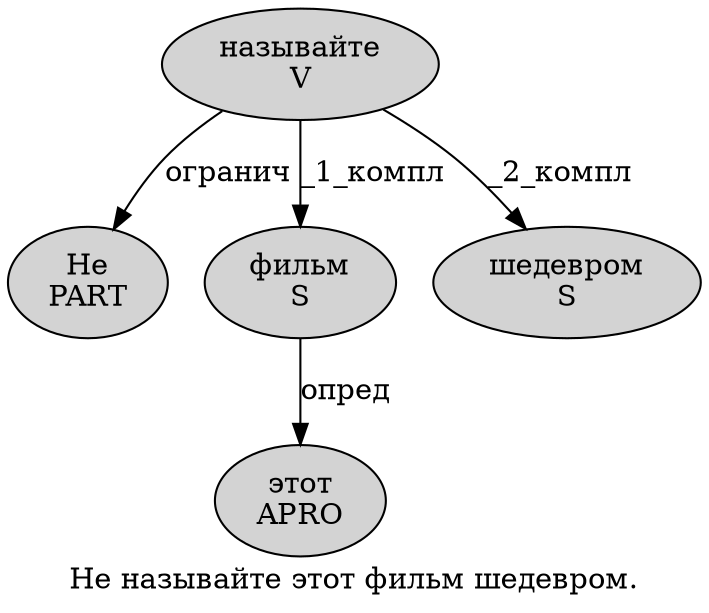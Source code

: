 digraph SENTENCE_47 {
	graph [label="Не называйте этот фильм шедевром."]
	node [style=filled]
		0 [label="Не
PART" color="" fillcolor=lightgray penwidth=1 shape=ellipse]
		1 [label="называйте
V" color="" fillcolor=lightgray penwidth=1 shape=ellipse]
		2 [label="этот
APRO" color="" fillcolor=lightgray penwidth=1 shape=ellipse]
		3 [label="фильм
S" color="" fillcolor=lightgray penwidth=1 shape=ellipse]
		4 [label="шедевром
S" color="" fillcolor=lightgray penwidth=1 shape=ellipse]
			1 -> 0 [label="огранич"]
			1 -> 3 [label="_1_компл"]
			1 -> 4 [label="_2_компл"]
			3 -> 2 [label="опред"]
}